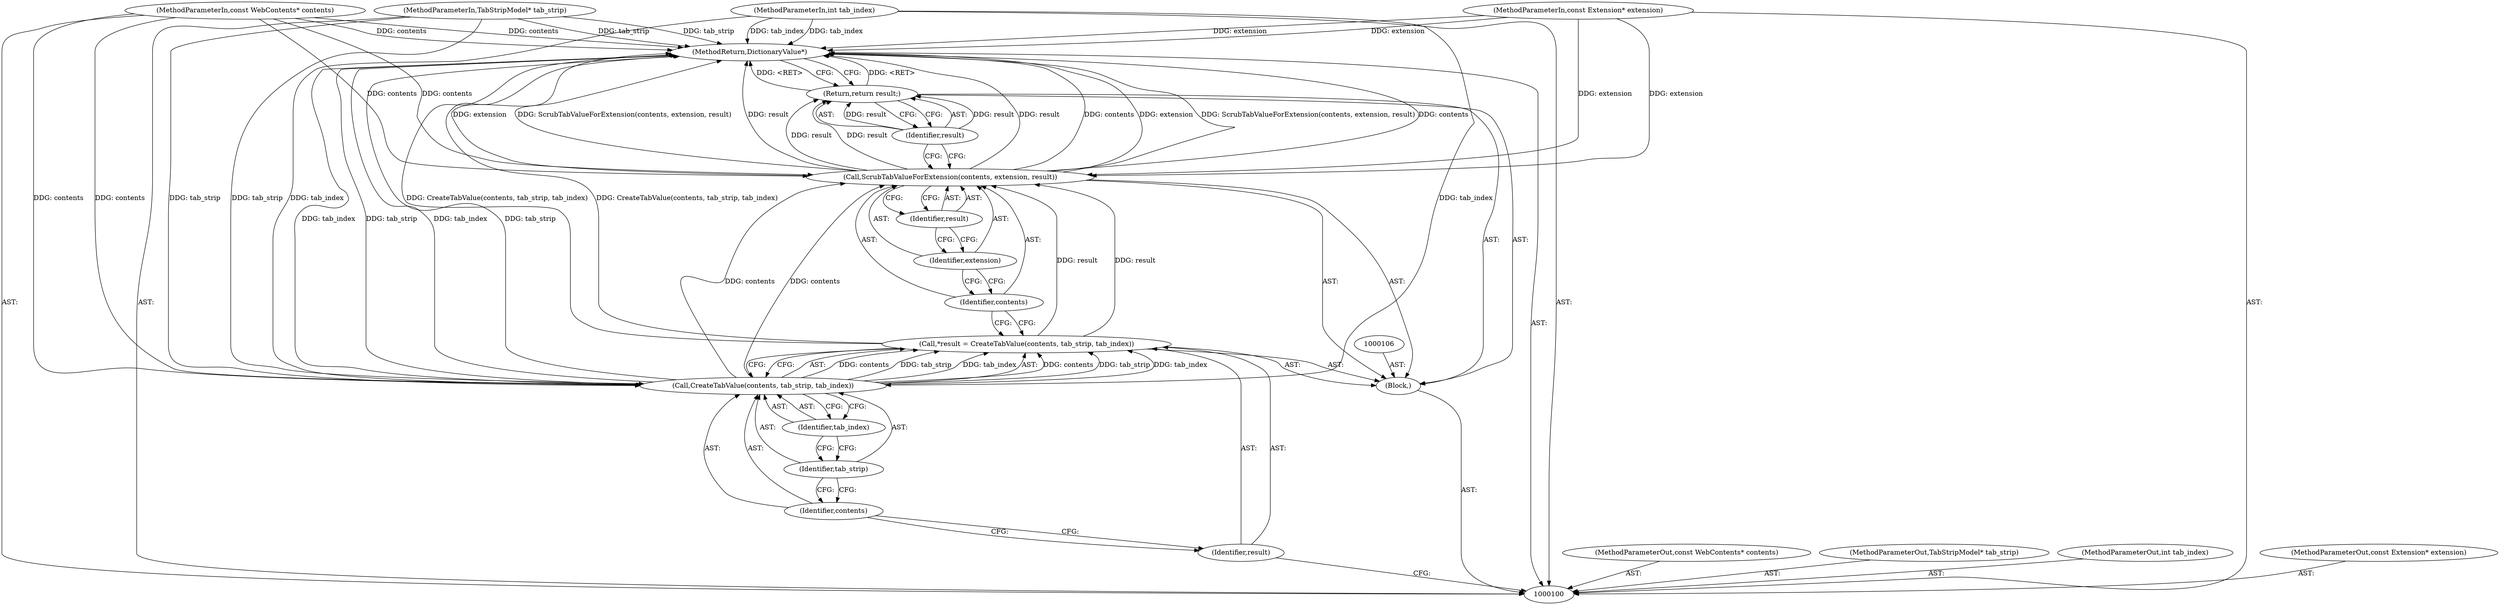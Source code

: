 digraph "0_Chrome_f7ae1f7a918f1973dca241a7a23169906eaf4fe3_7" {
"1000119" [label="(MethodReturn,DictionaryValue*)"];
"1000101" [label="(MethodParameterIn,const WebContents* contents)"];
"1000145" [label="(MethodParameterOut,const WebContents* contents)"];
"1000102" [label="(MethodParameterIn,TabStripModel* tab_strip)"];
"1000146" [label="(MethodParameterOut,TabStripModel* tab_strip)"];
"1000103" [label="(MethodParameterIn,int tab_index)"];
"1000147" [label="(MethodParameterOut,int tab_index)"];
"1000105" [label="(Block,)"];
"1000104" [label="(MethodParameterIn,const Extension* extension)"];
"1000148" [label="(MethodParameterOut,const Extension* extension)"];
"1000107" [label="(Call,*result = CreateTabValue(contents, tab_strip, tab_index))"];
"1000108" [label="(Identifier,result)"];
"1000109" [label="(Call,CreateTabValue(contents, tab_strip, tab_index))"];
"1000110" [label="(Identifier,contents)"];
"1000111" [label="(Identifier,tab_strip)"];
"1000112" [label="(Identifier,tab_index)"];
"1000113" [label="(Call,ScrubTabValueForExtension(contents, extension, result))"];
"1000114" [label="(Identifier,contents)"];
"1000115" [label="(Identifier,extension)"];
"1000116" [label="(Identifier,result)"];
"1000117" [label="(Return,return result;)"];
"1000118" [label="(Identifier,result)"];
"1000119" -> "1000100"  [label="AST: "];
"1000119" -> "1000117"  [label="CFG: "];
"1000117" -> "1000119"  [label="DDG: <RET>"];
"1000104" -> "1000119"  [label="DDG: extension"];
"1000113" -> "1000119"  [label="DDG: contents"];
"1000113" -> "1000119"  [label="DDG: extension"];
"1000113" -> "1000119"  [label="DDG: ScrubTabValueForExtension(contents, extension, result)"];
"1000113" -> "1000119"  [label="DDG: result"];
"1000103" -> "1000119"  [label="DDG: tab_index"];
"1000107" -> "1000119"  [label="DDG: CreateTabValue(contents, tab_strip, tab_index)"];
"1000102" -> "1000119"  [label="DDG: tab_strip"];
"1000109" -> "1000119"  [label="DDG: tab_index"];
"1000109" -> "1000119"  [label="DDG: tab_strip"];
"1000101" -> "1000119"  [label="DDG: contents"];
"1000101" -> "1000100"  [label="AST: "];
"1000101" -> "1000119"  [label="DDG: contents"];
"1000101" -> "1000109"  [label="DDG: contents"];
"1000101" -> "1000113"  [label="DDG: contents"];
"1000145" -> "1000100"  [label="AST: "];
"1000102" -> "1000100"  [label="AST: "];
"1000102" -> "1000119"  [label="DDG: tab_strip"];
"1000102" -> "1000109"  [label="DDG: tab_strip"];
"1000146" -> "1000100"  [label="AST: "];
"1000103" -> "1000100"  [label="AST: "];
"1000103" -> "1000119"  [label="DDG: tab_index"];
"1000103" -> "1000109"  [label="DDG: tab_index"];
"1000147" -> "1000100"  [label="AST: "];
"1000105" -> "1000100"  [label="AST: "];
"1000106" -> "1000105"  [label="AST: "];
"1000107" -> "1000105"  [label="AST: "];
"1000113" -> "1000105"  [label="AST: "];
"1000117" -> "1000105"  [label="AST: "];
"1000104" -> "1000100"  [label="AST: "];
"1000104" -> "1000119"  [label="DDG: extension"];
"1000104" -> "1000113"  [label="DDG: extension"];
"1000148" -> "1000100"  [label="AST: "];
"1000107" -> "1000105"  [label="AST: "];
"1000107" -> "1000109"  [label="CFG: "];
"1000108" -> "1000107"  [label="AST: "];
"1000109" -> "1000107"  [label="AST: "];
"1000114" -> "1000107"  [label="CFG: "];
"1000107" -> "1000119"  [label="DDG: CreateTabValue(contents, tab_strip, tab_index)"];
"1000109" -> "1000107"  [label="DDG: contents"];
"1000109" -> "1000107"  [label="DDG: tab_strip"];
"1000109" -> "1000107"  [label="DDG: tab_index"];
"1000107" -> "1000113"  [label="DDG: result"];
"1000108" -> "1000107"  [label="AST: "];
"1000108" -> "1000100"  [label="CFG: "];
"1000110" -> "1000108"  [label="CFG: "];
"1000109" -> "1000107"  [label="AST: "];
"1000109" -> "1000112"  [label="CFG: "];
"1000110" -> "1000109"  [label="AST: "];
"1000111" -> "1000109"  [label="AST: "];
"1000112" -> "1000109"  [label="AST: "];
"1000107" -> "1000109"  [label="CFG: "];
"1000109" -> "1000119"  [label="DDG: tab_index"];
"1000109" -> "1000119"  [label="DDG: tab_strip"];
"1000109" -> "1000107"  [label="DDG: contents"];
"1000109" -> "1000107"  [label="DDG: tab_strip"];
"1000109" -> "1000107"  [label="DDG: tab_index"];
"1000101" -> "1000109"  [label="DDG: contents"];
"1000102" -> "1000109"  [label="DDG: tab_strip"];
"1000103" -> "1000109"  [label="DDG: tab_index"];
"1000109" -> "1000113"  [label="DDG: contents"];
"1000110" -> "1000109"  [label="AST: "];
"1000110" -> "1000108"  [label="CFG: "];
"1000111" -> "1000110"  [label="CFG: "];
"1000111" -> "1000109"  [label="AST: "];
"1000111" -> "1000110"  [label="CFG: "];
"1000112" -> "1000111"  [label="CFG: "];
"1000112" -> "1000109"  [label="AST: "];
"1000112" -> "1000111"  [label="CFG: "];
"1000109" -> "1000112"  [label="CFG: "];
"1000113" -> "1000105"  [label="AST: "];
"1000113" -> "1000116"  [label="CFG: "];
"1000114" -> "1000113"  [label="AST: "];
"1000115" -> "1000113"  [label="AST: "];
"1000116" -> "1000113"  [label="AST: "];
"1000118" -> "1000113"  [label="CFG: "];
"1000113" -> "1000119"  [label="DDG: contents"];
"1000113" -> "1000119"  [label="DDG: extension"];
"1000113" -> "1000119"  [label="DDG: ScrubTabValueForExtension(contents, extension, result)"];
"1000113" -> "1000119"  [label="DDG: result"];
"1000109" -> "1000113"  [label="DDG: contents"];
"1000101" -> "1000113"  [label="DDG: contents"];
"1000104" -> "1000113"  [label="DDG: extension"];
"1000107" -> "1000113"  [label="DDG: result"];
"1000113" -> "1000117"  [label="DDG: result"];
"1000114" -> "1000113"  [label="AST: "];
"1000114" -> "1000107"  [label="CFG: "];
"1000115" -> "1000114"  [label="CFG: "];
"1000115" -> "1000113"  [label="AST: "];
"1000115" -> "1000114"  [label="CFG: "];
"1000116" -> "1000115"  [label="CFG: "];
"1000116" -> "1000113"  [label="AST: "];
"1000116" -> "1000115"  [label="CFG: "];
"1000113" -> "1000116"  [label="CFG: "];
"1000117" -> "1000105"  [label="AST: "];
"1000117" -> "1000118"  [label="CFG: "];
"1000118" -> "1000117"  [label="AST: "];
"1000119" -> "1000117"  [label="CFG: "];
"1000117" -> "1000119"  [label="DDG: <RET>"];
"1000118" -> "1000117"  [label="DDG: result"];
"1000113" -> "1000117"  [label="DDG: result"];
"1000118" -> "1000117"  [label="AST: "];
"1000118" -> "1000113"  [label="CFG: "];
"1000117" -> "1000118"  [label="CFG: "];
"1000118" -> "1000117"  [label="DDG: result"];
}
